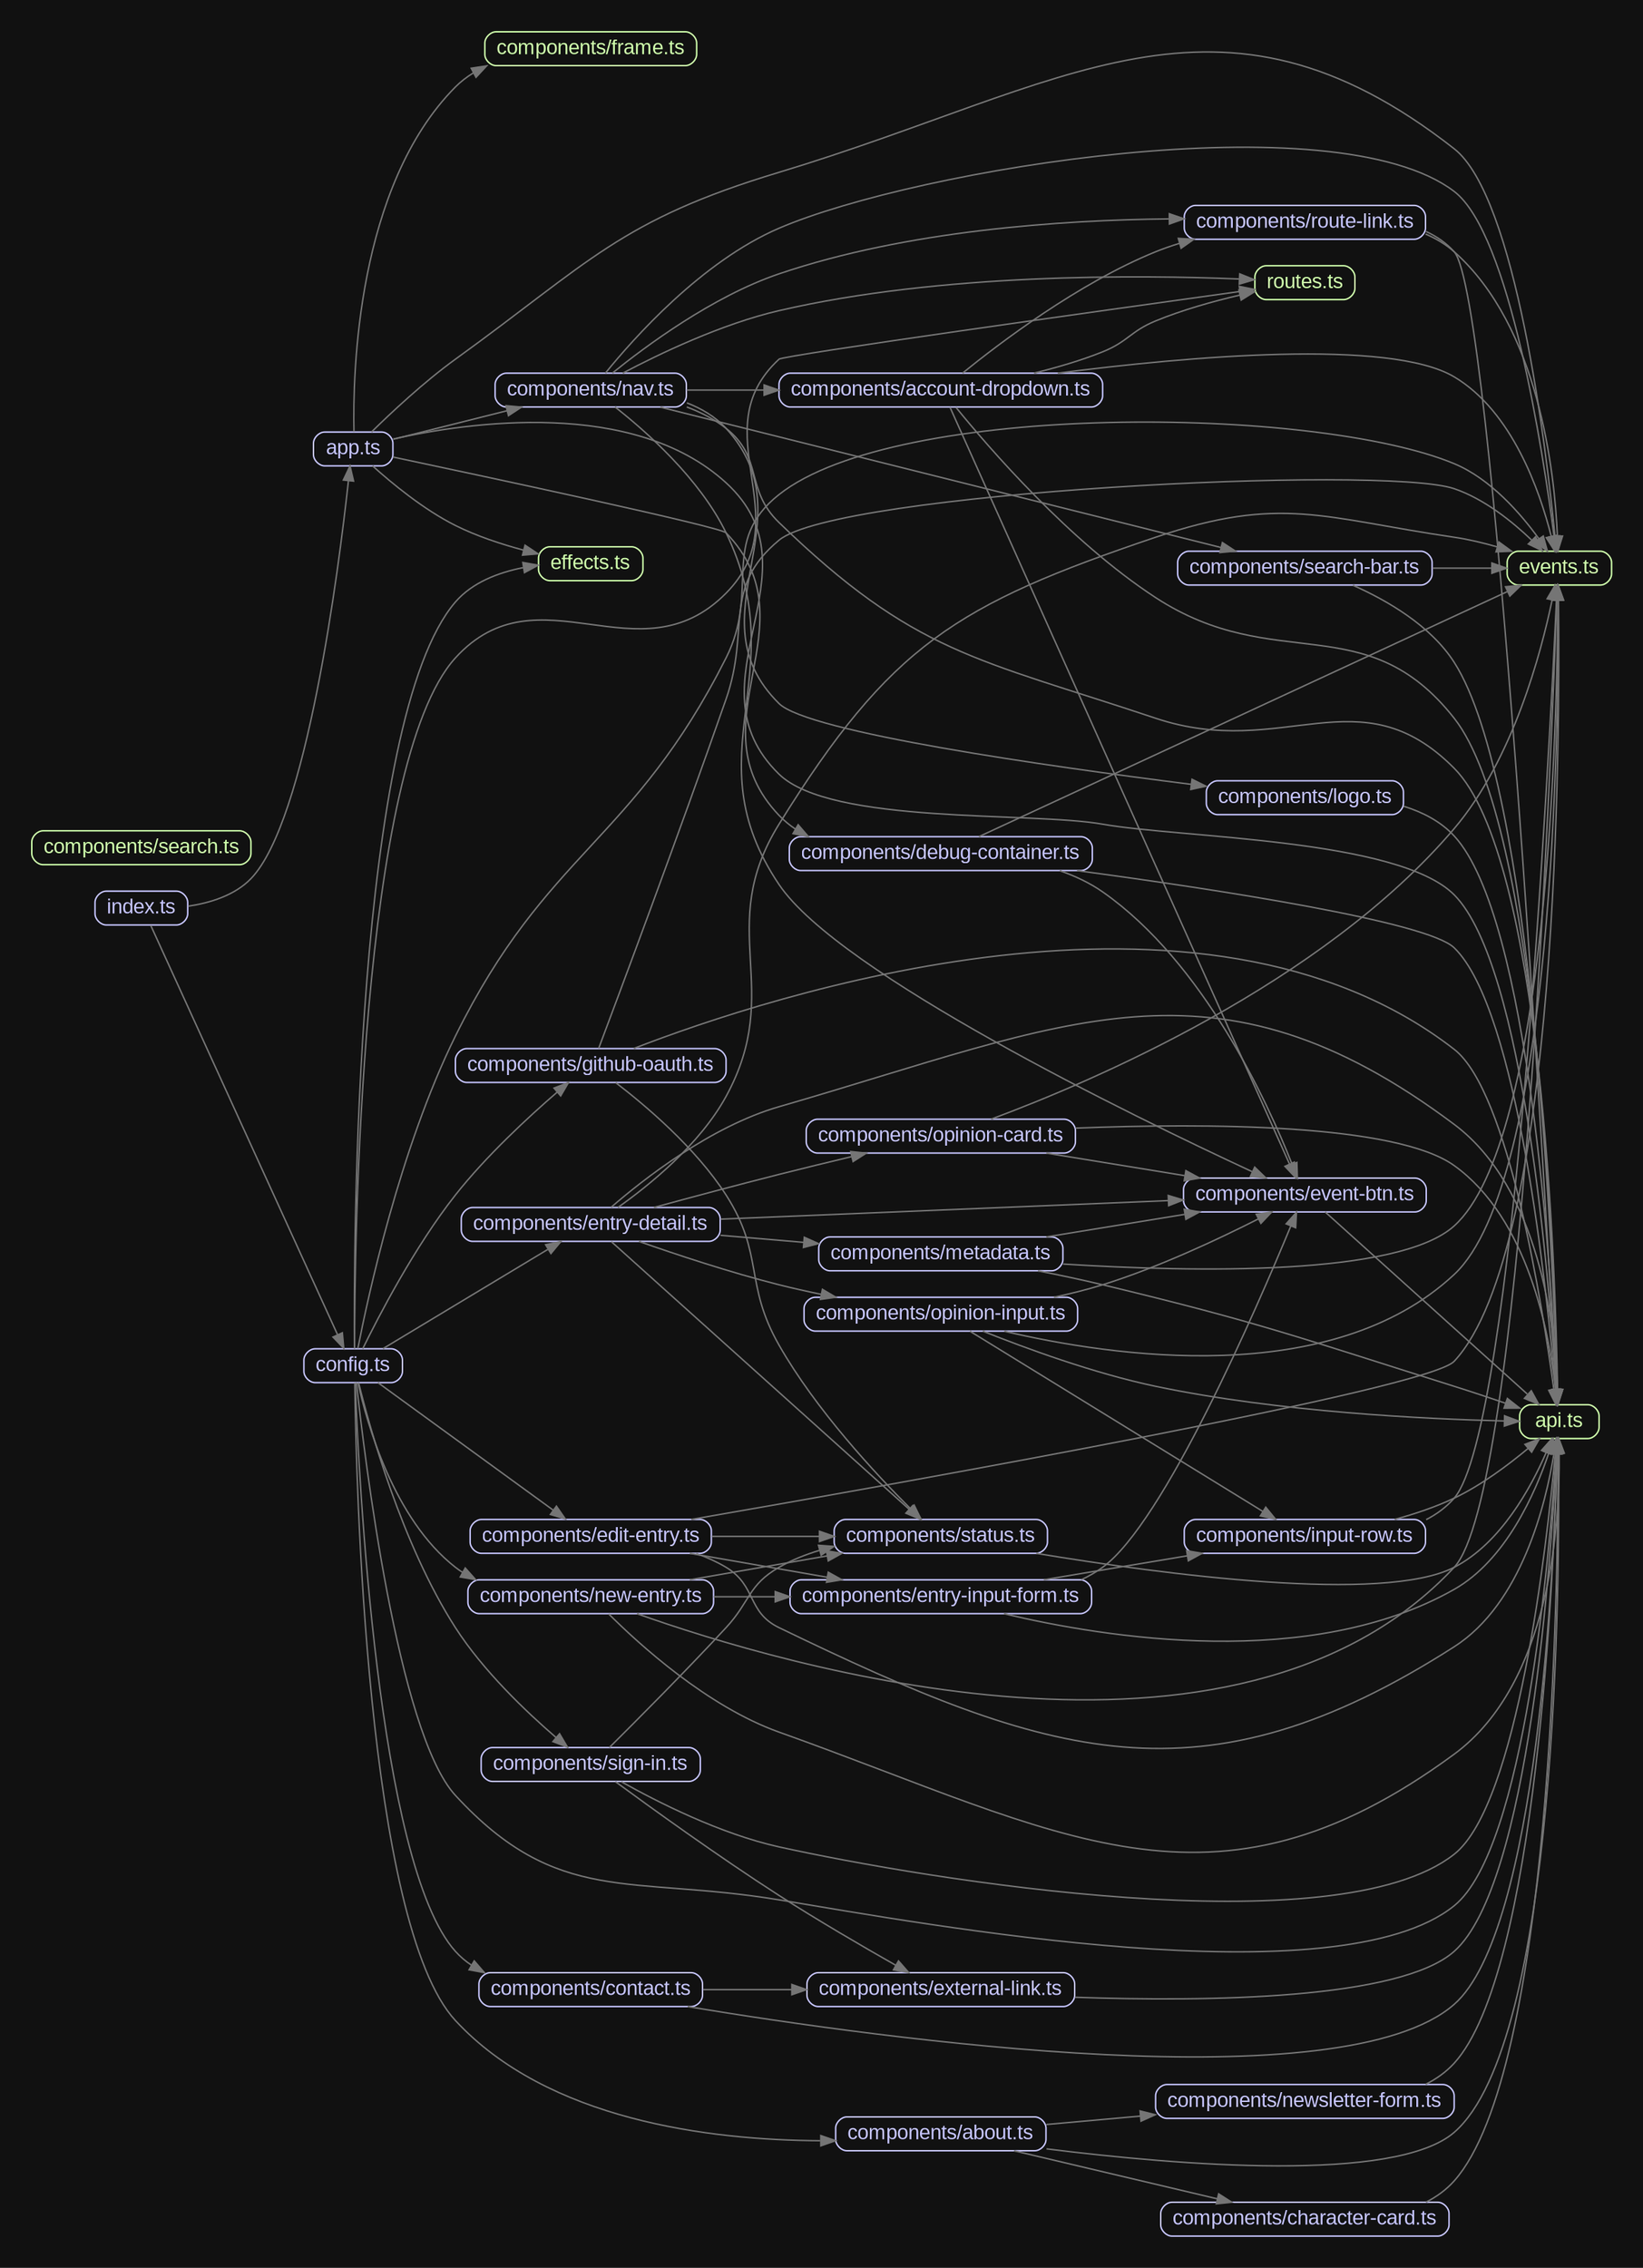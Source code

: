 digraph G {
	graph [bb="0,0,1074,1537.1",
		bgcolor="#111111",
		layout=dot,
		overlap=false,
		pad=0.3,
		rankdir=LR
	];
	node [color="#c6c5fe",
		fontcolor="#c6c5fe",
		fontname=Arial,
		fontsize="14px",
		height=0,
		label="\N",
		shape=box,
		style=rounded
	];
	edge [color="#757575"];
	"api.ts"	[color="#cfffac",
		fontcolor="#cfffac",
		height=0.31944,
		pos="1038.5,511.58",
		width=0.75];
	"app.ts"	[height=0.31944,
		pos="218.5,1247.6",
		width=0.75];
	"app.ts" -> "api.ts"	[pos="e,1037.3,523.48 245.63,1254.3 296.37,1265.6 408.78,1282 472,1224.6 535.63,1166.8 446.34,1094.4 508,1034.6 543.52,1000.1 679.3,1008.4 \
728,999.58 754.67,994.72 948.25,970.15 967,950.58 1025.1,889.87 1035.4,614.73 1037.1,533.94"];
	"components/debug-container.ts"	[height=0.31944,
		pos="618,979.58",
		width=2.8611];
	"app.ts" -> "components/debug-container.ts"	[pos="e,528.22,991.08 245.56,1242.1 309.26,1228.6 468,1194.7 472,1190.6 530.34,1130.5 450.03,1066 508,1005.6 511.44,1002 515.27,998.86 \
519.39,996.13"];
	"components/frame.ts"	[color="#cfffac",
		fontcolor="#cfffac",
		height=0.31944,
		pos="380,1525.6",
		width=2];
	"app.ts" -> "components/frame.ts"	[pos="e,309.17,1513.9 218.95,1259.3 217.74,1299 219.36,1430 288,1499.6 291.66,1503.3 295.8,1506.5 300.26,1509.2"];
	"components/nav.ts"	[height=0.31944,
		pos="380,1287.6",
		width=1.8056];
	"app.ts" -> "components/nav.ts"	[pos="e,332.94,1276 245.84,1254.2 266.79,1259.4 296.83,1267 323.09,1273.6"];
	"effects.ts"	[color="#cfffac",
		fontcolor="#cfffac",
		height=0.31944,
		pos="380,1169.6",
		width=0.98611];
	"app.ts" -> "effects.ts"	[pos="e,344.17,1176.3 231.67,1236.1 244.68,1224.3 266.37,1206.4 288,1195.6 302.47,1188.3 319.26,1182.8 334.46,1178.8"];
	"events.ts"	[color="#cfffac",
		fontcolor="#cfffac",
		height=0.31944,
		pos="1038.5,1135.6",
		width=0.98611];
	"app.ts" -> "events.ts"	[pos="e,1036.8,1147.2 230.43,1259.1 266.04,1295.9 383.6,1409.7 508,1448.6 702.76,1509.4 808.07,1586.6 967,1458.6 1014.4,1420.4 1031.7,\
1223.5 1036.2,1157.3"];
	"components/debug-container.ts" -> "api.ts"	[pos="e,1037.2,523.28 707.66,968.06 804.66,954.64 948.86,931.96 967,913.58 1020.8,858.99 1034,609.46 1036.8,533.55"];
	"components/debug-container.ts" -> "events.ts"	[pos="e,1003.2,1147.1 624.42,991.23 640.32,1023.8 690.38,1115.6 764,1149.6 838.73,1184.1 937.45,1165.5 993.55,1149.9"];
	"components/event-btn.ts"	[height=0.31944,
		pos="865.5,783.58",
		width=2.2917];
	"components/debug-container.ts" -> "components/event-btn.ts"	[pos="e,856.63,795.26 696.07,967.99 707.28,964.4 718.3,959.71 728,953.58 759.44,933.68 823.11,844.05 850.95,803.55"];
	"components/nav.ts" -> "api.ts"	[pos="e,1037.7,523.38 445.41,1277.7 455.2,1273.9 464.51,1268.7 472,1261.6 508.29,1226.9 472.08,1189.6 508,1154.6 593.25,1071.4 648.54,\
1104.7 764,1075.6 853.17,1053.1 903.98,1102.5 967,1035.6 1036.7,961.53 1038.6,623.26 1037.8,533.5"];
	"components/nav.ts" -> "events.ts"	[pos="e,1036.6,1147.1 388.49,1299.2 405.86,1324.9 451.72,1386.5 508,1411.6 601.2,1453.2 886.83,1491.7 967,1428.6 1010.1,1394.6 1029.9,\
1219.3 1035.7,1157.3"];
	"components/account-dropdown.ts"	[height=0.31944,
		pos="618,1327.6",
		width=3.0556];
	"components/nav.ts" -> "components/account-dropdown.ts"	[pos="e,549.12,1316.1 445.18,1298.5 474.12,1303.4 508.56,1309.2 538.97,1314.4"];
	"components/nav.ts" -> "components/event-btn.ts"	[pos="e,839.47,795.09 396.53,1276.1 417.44,1259.6 454.09,1227.3 472,1190.6 517.74,1096.8 446.17,1042.6 508,958.58 518.52,944.27 743.01,\
839.65 830.25,799.34"];
	"components/route-link.ts"	[height=0.31944,
		pos="865.5,1327.6",
		width=2.2778];
	"components/nav.ts" -> "components/route-link.ts"	[pos="e,794.15,1316.1 445.09,1289.6 514.83,1292.2 629.55,1297.5 728,1307.6 746.19,1309.4 765.68,1312 784.07,1314.6"];
	"routes.ts"	[color="#cfffac",
		fontcolor="#cfffac",
		height=0.31944,
		pos="865.5,1407.6",
		width=0.94444];
	"components/nav.ts" -> "routes.ts"	[pos="e,831.26,1411.1 391.9,1299.2 412.36,1320 458.87,1363.4 508,1381.6 615.1,1421.3 752.47,1417.3 821.23,1412"];
	"components/logo.ts"	[height=0.31944,
		pos="865.5,1015.6",
		width=1.8611];
	"components/nav.ts" -> "components/logo.ts"	[pos="e,798.21,1025.9 445.29,1278.9 455.33,1275 464.76,1269.4 472,1261.6 527.31,1201.6 449.9,1138.8 508,1081.6 517.98,1071.7 686.56,1043.7 \
788.28,1027.5"];
	"components/search-bar.ts"	[height=0.31944,
		pos="865.5,1095.6",
		width=2.4028];
	"components/nav.ts" -> "components/search-bar.ts"	[pos="e,840.11,1107.1 425.78,1276 440.61,1271.8 457.13,1266.8 472,1261.6 607.66,1213.7 763.67,1142.8 830.86,1111.5"];
	"components/about.ts"	[height=0.31944,
		pos="618,212.58",
		width=1.9861];
	"components/about.ts" -> "api.ts"	[pos="e,1036.5,499.88 689.5,204.92 778.78,196.83 925.94,189.36 967,222.58 1009.1,256.59 1029.5,428.42 1035.5,489.77"];
	"components/character-card.ts"	[height=0.31944,
		pos="865.5,163.58",
		width=2.7222];
	"components/about.ts" -> "components/character-card.ts"	[pos="e,806.59,175.13 676.87,201.03 712.79,193.86 759.1,184.61 796.73,177.1"];
	"components/newsletter-form.ts"	[height=0.31944,
		pos="865.5,243.58",
		width=2.8194];
	"components/about.ts" -> "components/newsletter-form.ts"	[pos="e,773.28,232.06 689.68,221.5 712.59,224.39 738.46,227.66 763.15,230.78"];
	"components/character-card.ts" -> "api.ts"	[pos="e,1036.6,499.9 946.82,175.3 954.32,178.94 961.25,183.6 967,189.58 1008.9,233.13 1029.7,424.18 1035.6,489.55"];
	"components/newsletter-form.ts" -> "api.ts"	[pos="e,1037.9,499.98 945.43,255.25 953.38,258.87 960.79,263.55 967,269.58 1029.5,330.23 1037.4,442.86 1037.9,489.98"];
	"components/account-dropdown.ts" -> "api.ts"	[pos="e,1037.5,523.32 659.63,1316 734.6,1292.3 893.7,1230.7 967,1116.6 1030.9,1017.1 1037,629.69 1037.5,533.36"];
	"components/account-dropdown.ts" -> "events.ts"	[pos="e,1037.9,1147.2 673.98,1339.1 760.09,1355.8 921.62,1381.4 967,1348.6 1029.1,1303.7 1037.4,1201.9 1037.9,1157.3"];
	"components/account-dropdown.ts" -> "components/event-btn.ts"	[pos="e,858.69,795.41 623.87,1316 641.93,1273.2 707,1119.7 764,994.58 795.97,924.42 835.85,842.16 854.28,804.42"];
	"components/account-dropdown.ts" -> "components/route-link.ts"	[pos="e,783.35,1327.6 728.11,1327.6 743.2,1327.6 758.56,1327.6 773.28,1327.6"];
	"components/account-dropdown.ts" -> "routes.ts"	[pos="e,831.17,1402.5 687.13,1339.1 701.03,1342.7 715.28,1347.5 728,1353.6 746.27,1362.3 745.81,1372.6 764,1381.6 781.88,1390.4 803.05,\
1396.4 821.34,1400.4"];
	"components/event-btn.ts" -> "api.ts"	[pos="e,1032.2,523.2 876.03,772.01 894.69,749.09 936.88,695.91 967,647.58 991.45,608.35 1015.2,559.7 1027.9,532.51"];
	"components/route-link.ts" -> "api.ts"	[pos="e,1037.1,523.09 878.38,1315.8 900.26,1293.2 946.59,1241.3 967,1187.6 1014.2,1063.4 1032.9,635.04 1036.7,533.35"];
	"components/route-link.ts" -> "events.ts"	[pos="e,1036.1,1147.3 942.72,1316 951.54,1312.4 959.9,1307.7 967,1301.6 1011.1,1263.6 1028.3,1193.2 1034.5,1157.6"];
	"components/contact.ts"	[height=0.31944,
		pos="380,281.58",
		width=2.1111];
	"components/contact.ts" -> "api.ts"	[pos="e,1037.6,499.78 456.24,274.8 595.93,263.83 888.35,248.87 967,307.58 1025.4,351.2 1035.8,446.39 1037.4,489.53"];
	"components/external-link.ts"	[height=0.31944,
		pos="618,86.576",
		width=2.5278];
	"components/contact.ts" -> "components/external-link.ts"	[pos="e,538.9,98.169 388.24,269.96 410.03,235.33 475.54,133.85 508,112.58 514.58,108.26 521.8,104.67 529.29,101.66"];
	"components/external-link.ts" -> "api.ts"	[pos="e,1037.3,499.74 709.29,80.406 799.64,76.3 930.34,76.66 967,109.58 1024,160.79 1035,412.65 1037.1,489.36"];
	"components/edit-entry.ts"	[height=0.31944,
		pos="380,584.58",
		width=2.2778];
	"components/edit-entry.ts" -> "api.ts"	[pos="e,1034.8,499.93 451.79,572.92 458.86,570.39 465.74,567.32 472,563.58 492.82,551.14 488.87,537.47 508,522.58 608.84,444.05 639.75,\
421.52 764,391.58 851.71,370.44 888.69,346.76 967,391.58 1004,412.75 1023.5,461.75 1032,490.15"];
	"components/edit-entry.ts" -> "events.ts"	[pos="e,1037.4,1124 448.7,596.12 600.96,622.23 957.92,684.25 967,693.58 1026.2,754.31 1035.7,1032.8 1037.2,1113.6"];
	"components/entry-input-form.ts"	[height=0.31944,
		pos="618,543.58",
		width=2.8472];
	"components/edit-entry.ts" -> "components/entry-input-form.ts"	[pos="e,550.72,555.09 447.37,573.05 476.4,568 510.62,562.06 540.7,556.83"];
	"components/status.ts"	[height=0.31944,
		pos="618,584.58",
		width=2.0139];
	"components/edit-entry.ts" -> "components/status.ts"	[pos="e,545.49,584.58 462.22,584.58 485.9,584.58 511.78,584.58 535.48,584.58"];
	"components/entry-input-form.ts" -> "api.ts"	[pos="e,1032.6,500.01 627.91,531.85 648.46,505.9 702.19,444.12 764,421.58 848.76,390.66 885.88,382.08 967,421.58 996.4,435.89 1017.2,469.06 \
1028.2,490.89"];
	"components/entry-input-form.ts" -> "components/event-btn.ts"	[pos="e,854.36,771.85 714.87,555.18 719.52,557.56 723.94,560.34 728,563.58 759.74,588.92 743.8,612.34 764,647.58 789.32,691.74 826.45,\
738.47 847.77,764.03"];
	"components/input-row.ts"	[height=0.31944,
		pos="865.5,627.58",
		width=2.2778];
	"components/entry-input-form.ts" -> "components/input-row.ts"	[pos="e,798.06,616.02 708.37,555.09 715.2,557.43 721.83,560.23 728,563.58 748.45,574.67 743.96,589.76 764,601.58 771.56,606.03 779.87,\
609.73 788.39,612.81"];
	"components/status.ts" -> "api.ts"	[pos="e,1026.4,499.74 690.73,581.71 704.3,578.3 717.51,572.66 728,563.58 764.97,531.55 724.16,487.95 764,459.58 837.49,407.24 881.29,431.39 \
967,459.58 986.86,466.11 1005.7,480.62 1018.9,492.66"];
	"components/entry-detail.ts"	[height=0.31944,
		pos="380,723.58",
		width=2.4444];
	"components/entry-detail.ts" -> "api.ts"	[pos="e,1013.1,499.93 416.15,711.99 503.22,683.21 722.31,610.42 728,604.58 765.36,566.2 720.84,521.29 764,489.58 835.52,437.02 947.8,472.62 \
1003.6,495.89"];
	"components/entry-detail.ts" -> "events.ts"	[pos="e,1002.8,1138.1 391.31,735.27 411.86,758.11 460.08,809.41 508,843.58 597.84,907.62 660.65,871.18 728,958.58 771.96,1015.6 709.29,\
1069.7 764,1116.6 797.27,1145.1 924.07,1142.4 992.72,1138.7"];
	"components/entry-detail.ts" -> "components/event-btn.ts"	[pos="e,782.76,784.74 410.24,735.08 435.65,744.52 473.66,757.31 508,763.58 596.97,779.82 700.31,784.04 772.75,784.67"];
	"components/entry-detail.ts" -> "components/status.ts"	[pos="e,597.3,596.12 400.79,711.87 425.76,697.1 470.05,670.92 508,648.58 535.3,632.5 566.48,614.2 588.47,601.3"];
	"components/metadata.ts"	[height=0.31944,
		pos="618,702.58",
		width=2.3056];
	"components/entry-detail.ts" -> "components/metadata.ts"	[pos="e,534.85,709.89 468.21,715.82 486.6,714.18 506.06,712.45 524.63,710.79"];
	"components/opinion-card.ts"	[height=0.31944,
		pos="618,743.58",
		width=2.5417];
	"components/entry-detail.ts" -> "components/opinion-card.ts"	[pos="e,526.2,735.88 468.21,730.97 483.72,732.28 499.99,733.66 515.85,735"];
	"components/opinion-input.ts"	[height=0.31944,
		pos="618,823.58",
		width=2.5833];
	"components/entry-detail.ts" -> "components/opinion-input.ts"	[pos="e,554.63,812.02 397.44,735.3 420.9,751.51 465.83,780.69 508,797.58 519.61,802.23 532.27,806.18 544.72,809.5"];
	"components/metadata.ts" -> "api.ts"	[pos="e,1011.2,504.95 701.24,693.43 711.16,689.46 720.44,684.01 728,676.58 774.09,631.21 714.71,577.45 764,535.58 831.03,478.64 943.52,\
491.31 1001.1,502.83"];
	"components/metadata.ts" -> "events.ts"	[pos="e,1037.3,1124.1 701.16,698.05 791.68,694.94 929.44,696.32 967,730.58 1024.2,782.72 1035.1,1037.2 1037.1,1113.7"];
	"components/metadata.ts" -> "components/event-btn.ts"	[pos="e,842.9,771.98 694.92,714.09 706.12,716.48 717.43,719.3 728,722.58 765.7,734.27 806.78,753.6 833.91,767.36"];
	"components/opinion-card.ts" -> "api.ts"	[pos="e,1011.4,519.18 709.64,734.45 716.31,731.36 722.54,727.46 728,722.58 768.22,686.57 726.47,645.38 764,606.58 781.07,588.93 931.41,\
542.88 1001.6,522.06"];
	"components/opinion-card.ts" -> "events.ts"	[pos="e,1037.1,1123.8 709.56,736.37 799.77,731.26 930.02,730.19 967,762.58 1020.3,809.25 1033.8,1040.6 1036.8,1113.5"];
	"components/opinion-card.ts" -> "components/event-btn.ts"	[pos="e,793.89,772.07 689.68,755.09 719.08,759.88 753.37,765.47 783.75,770.42"];
	"components/opinion-input.ts" -> "api.ts"	[pos="e,1036.5,523.36 711.33,830.24 801.21,834.66 929.55,834.85 967,803.58 1008.9,768.57 1029.4,595.36 1035.5,533.55"];
	"components/opinion-input.ts" -> "events.ts"	[pos="e,1034.2,1124.1 682.02,835.09 697.36,838.85 713.51,843.63 728,849.58 842.93,896.78 882.81,903.21 967,994.58 1000,1030.4 1021.2,1084.7 \
1031.1,1114.3"];
	"components/opinion-input.ts" -> "components/event-btn.ts"	[pos="e,793.89,795.08 689.68,812.06 719.08,807.27 753.37,801.68 783.75,796.73"];
	"components/opinion-input.ts" -> "components/input-row.ts"	[pos="e,854.82,639.24 644.89,811.88 667.79,800.96 701.56,783.4 728,763.58 776.03,727.57 823.79,675.22 848.06,647.13"];
	"components/input-row.ts" -> "api.ts"	[pos="e,1022.3,523.24 885.65,615.93 906.06,603.38 939.2,582.65 967,563.58 982.95,552.64 1000.4,539.74 1014,529.52"];
	"components/input-row.ts" -> "events.ts"	[pos="e,1037.5,1123.9 947.74,639.15 954.97,642.82 961.58,647.54 967,653.58 1029.2,722.85 1036.5,1029.3 1037.4,1113.9"];
	"components/github-oauth.ts"	[height=0.31944,
		pos="380,843.58",
		width=2.5556];
	"components/github-oauth.ts" -> "api.ts"	[pos="e,1036.8,523.09 412.7,855.15 509.12,888.1 802.25,971.43 967,832.58 1013.3,793.56 1031.3,598.63 1036.1,533.1"];
	"components/github-oauth.ts" -> "events.ts"	[pos="e,1021.1,1147.2 388.89,855.36 424.51,907.24 576.67,1115.2 764,1172.6 850.27,1199 879.4,1194.2 967,1172.6 982.98,1168.6 999.35,1160.4 \
1012.3,1152.6"];
	"components/github-oauth.ts" -> "components/status.ts"	[pos="e,601.13,596.09 393.09,831.98 411.41,814.04 446.76,778.04 472,743.58 490.83,717.87 487.84,706.26 508,681.58 533.54,650.3 569.54,\
620.36 593.07,602.22"];
	"components/logo.ts" -> "api.ts"	[pos="e,1037.5,523.15 932.63,1010 945.6,1006 957.97,999.63 967,989.58 1028.6,920.98 1036.4,617.55 1037.4,533.33"];
	"components/search-bar.ts" -> "api.ts"	[pos="e,1037.7,523.13 948.34,1083.9 955.35,1080.2 961.76,1075.5 967,1069.6 1038.8,987.95 1039,626.03 1037.9,533.29"];
	"components/search-bar.ts" -> "events.ts"	[pos="e,1002.8,1127.5 915.96,1107.1 940.3,1112.8 969.41,1119.6 993.04,1125.2"];
	"components/new-entry.ts"	[height=0.31944,
		pos="380,543.58",
		width=2.3194];
	"components/new-entry.ts" -> "api.ts"	[pos="e,1037.2,499.88 385.54,532.05 399.14,497.39 440.6,390.93 472,301.58 489.06,253.05 469.39,225.57 508,191.58 594.95,115.03 648.67,\
153.51 764,142.58 853.82,134.06 897.47,85.076 967,142.58 1021,187.26 1034,417.15 1036.8,489.65"];
	"components/new-entry.ts" -> "events.ts"	[pos="e,1037.5,1123.8 420.92,531.97 529.8,503.06 832.73,441.44 967,606.58 1031.7,686.2 1037.2,1024.1 1037.5,1113.7"];
	"components/new-entry.ts" -> "components/entry-input-form.ts"	[pos="e,515.41,543.58 463.54,543.58 477.02,543.58 491.18,543.58 505.22,543.58"];
	"components/new-entry.ts" -> "components/status.ts"	[pos="e,550.72,573.06 447.37,555.11 476.4,560.15 510.62,566.09 540.7,571.32"];
	"components/search.ts"	[color="#cfffac",
		fontcolor="#cfffac",
		height=0.31944,
		pos="74.5,976.58",
		width=2.0694];
	"components/sign-in.ts"	[height=0.31944,
		pos="380,125.58",
		width=2.0694];
	"components/sign-in.ts" -> "api.ts"	[pos="e,1037.5,499.99 399,113.91 422.81,99.245 466.6,74.864 508,65.576 707.1,20.911 814.43,-59.911 967,75.576 1029.6,131.14 1036.7,408.9 \
1037.4,489.57"];
	"components/sign-in.ts" -> "components/external-link.ts"	[pos="e,547.33,98.089 450.85,114.03 477.97,109.55 509.18,104.39 537.17,99.768"];
	"components/sign-in.ts" -> "components/status.ts"	[pos="e,545.35,583.8 391.68,137.13 411.36,159.2 453.1,209.7 472,260.58 495.61,324.14 461.81,513.93 508,563.58 515.54,571.68 525.18,577.2 \
535.6,580.9"];
	"config.ts"	[height=0.31944,
		pos="218.5,644.58",
		width=0.93056];
	"config.ts" -> "api.ts"	[pos="e,1036.1,499.93 223.61,632.81 232.31,609.34 254.53,556.1 288,522.58 367.3,443.15 401.69,434.57 508,398.58 701.82,332.95 794.11,253.11 \
967,362.58 1011.5,390.77 1028.5,455.52 1034.5,489.63"];
	"config.ts" -> "effects.ts"	[pos="e,344.29,1168.6 219.44,656.18 219.31,723.87 221.97,1067.4 288,1143.6 299.5,1156.8 317.25,1163.6 334.03,1166.9"];
	"config.ts" -> "events.ts"	[pos="e,1028.5,1147.1 221.23,656.26 226.65,690.3 245.56,791.48 288,863.58 359.93,985.75 390.41,1015.4 508,1094.6 681.24,1211.3 770.97,\
1267.7 967,1195.6 988.94,1187.5 1008.7,1169.2 1021.7,1155"];
	"config.ts" -> "components/about.ts"	[pos="e,546.41,201.2 219.81,632.97 221.63,574.62 232.8,314.06 288,260.58 352.94,197.66 461.57,193.77 536.13,200.22"];
	"config.ts" -> "routes.ts"	[pos="e,831.47,1400.9 219.53,656.17 219.96,720.91 225.27,1037.1 288,1105.6 344.81,1167.6 414.22,1088.5 472,1149.6 533.76,1214.9 443.5,\
1286 508,1348.6 543.48,1383 679.26,1373.3 728,1381.6 759.42,1386.9 794.77,1393.7 821.62,1399"];
	"config.ts" -> "components/contact.ts"	[pos="e,307.9,293.27 220.29,632.76 224.12,578.85 242.49,356.77 288,307.58 291.31,304 295.08,300.9 299.15,298.21"];
	"config.ts" -> "components/edit-entry.ts"	[pos="e,348.34,596.11 250.25,633.01 275.41,623.54 311.18,610.09 338.64,599.76"];
	"config.ts" -> "components/entry-detail.ts"	[pos="e,355.63,712 243.03,656.23 270.44,669.81 315.87,692.31 346.6,707.53"];
	"config.ts" -> "components/github-oauth.ts"	[pos="e,367.54,832.02 226.83,656.21 238.88,675.09 263.93,713.31 288,743.58 311.5,773.13 341.39,805.02 360.37,824.65"];
	"config.ts" -> "components/new-entry.ts"	[pos="e,305.8,555.13 225.99,632.82 236.54,614.89 259.14,580.98 288,563.58 290.68,561.96 293.48,560.47 296.36,559.1"];
	"config.ts" -> "components/sign-in.ts"	[pos="e,359.79,137.29 220.29,632.83 224.61,571.24 246.61,285.5 288,208.58 302.8,181.06 330.36,157.91 351.28,143.11"];
	"index.ts"	[height=0.31944,
		pos="74.5,935.58",
		width=0.875];
	"index.ts" -> "app.ts"	[pos="e,216.35,1236 106.36,936.85 121.14,939.05 137.98,944.16 149,955.58 186.88,994.81 208.63,1165.3 215.29,1226"];
	"index.ts" -> "config.ts"	[pos="e,211.84,656.17 81.242,923.81 102.88,879.47 179.64,722.16 207.4,665.28"];
}
